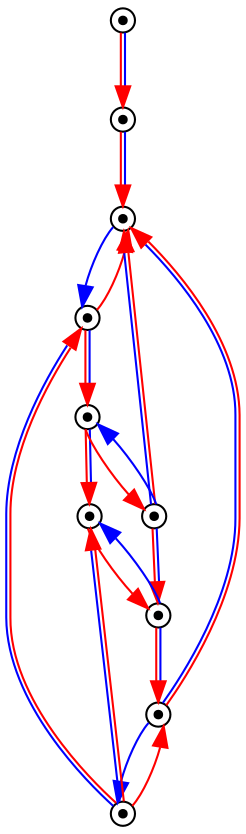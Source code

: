 digraph G {
Player1X1XGround0X1XSausage00X1XSausage10X1XIsland0X1XSausage20X1X		[ label="" shape=point peripheries=2 ];
Player1X1XGround0X1XSausage01X2XSausage10X1XIsland0X1XSausage20X1X		[ label="" shape=point peripheries=2 ];
Player1X1XGround0X1XSausage01X2XSausage10X1XIsland2X1XSausage20X1X		[ label="" shape=point peripheries=2 ];
Player1X1XGround0X1XSausage01X2XSausage10X1XIsland2X1XSausage22X1X		[ label="" shape=point peripheries=2 ];
Player1X1XGround0X1XSausage01X2XSausage12X1XIsland2X1XSausage22X1X		[ label="" shape=point peripheries=2 ];
Player1X1XGround0X1XSausage02X1XSausage12X1XIsland2X1XSausage22X1X		[ label="" shape=point peripheries=2 ];
Player1X1XGround0X1XSausage01X2XSausage12X1XIsland2X1XSausage20X1X		[ label="" shape=point peripheries=2 ];
Player1X1XGround0X1XSausage02X1XSausage12X1XIsland2X1XSausage20X1X		[ label="" shape=point peripheries=2 ];
Player1X1XGround0X1XSausage02X1XSausage10X1XIsland2X1XSausage20X1X		[ label="" shape=point peripheries=2 ];
Player1X1XGround0X1XSausage02X1XSausage10X1XIsland2X1XSausage22X1X		[ label="" shape=point peripheries=2 ];
	"Player1X1XGround0X1XSausage00X1XSausage10X1XIsland0X1XSausage20X1X" -> "Player1X1XGround0X1XSausage01X2XSausage10X1XIsland0X1XSausage20X1X"[ color="red:blue" ];
	"Player1X1XGround0X1XSausage01X2XSausage10X1XIsland0X1XSausage20X1X" -> "Player1X1XGround0X1XSausage01X2XSausage10X1XIsland2X1XSausage20X1X"[ color="red:blue" ];
	"Player1X1XGround0X1XSausage01X2XSausage10X1XIsland2X1XSausage20X1X" -> "Player1X1XGround0X1XSausage01X2XSausage10X1XIsland2X1XSausage22X1X"[ color=blue ];
	"Player1X1XGround0X1XSausage01X2XSausage10X1XIsland2X1XSausage22X1X" -> "Player1X1XGround0X1XSausage01X2XSausage12X1XIsland2X1XSausage22X1X"[ color="red:blue" ];
	"Player1X1XGround0X1XSausage01X2XSausage10X1XIsland2X1XSausage22X1X" -> "Player1X1XGround0X1XSausage01X2XSausage10X1XIsland2X1XSausage20X1X"[ color=red ];
	"Player1X1XGround0X1XSausage01X2XSausage12X1XIsland2X1XSausage22X1X" -> "Player1X1XGround0X1XSausage02X1XSausage12X1XIsland2X1XSausage22X1X"[ color="red:blue" ];
	"Player1X1XGround0X1XSausage01X2XSausage12X1XIsland2X1XSausage22X1X" -> "Player1X1XGround0X1XSausage01X2XSausage12X1XIsland2X1XSausage20X1X"[ color=red ];
	"Player1X1XGround0X1XSausage02X1XSausage12X1XIsland2X1XSausage22X1X" -> "Player1X1XGround0X1XSausage02X1XSausage12X1XIsland2X1XSausage20X1X"[ color=red ];
	"Player1X1XGround0X1XSausage01X2XSausage12X1XIsland2X1XSausage20X1X" -> "Player1X1XGround0X1XSausage02X1XSausage12X1XIsland2X1XSausage20X1X"[ color="red:blue" ];
	"Player1X1XGround0X1XSausage01X2XSausage12X1XIsland2X1XSausage20X1X" -> "Player1X1XGround0X1XSausage01X2XSausage10X1XIsland2X1XSausage20X1X"[ color="red:blue" ];
	"Player1X1XGround0X1XSausage01X2XSausage12X1XIsland2X1XSausage20X1X" -> "Player1X1XGround0X1XSausage01X2XSausage12X1XIsland2X1XSausage22X1X"[ color=blue ];
	"Player1X1XGround0X1XSausage02X1XSausage12X1XIsland2X1XSausage20X1X" -> "Player1X1XGround0X1XSausage02X1XSausage10X1XIsland2X1XSausage20X1X"[ color="red:blue" ];
	"Player1X1XGround0X1XSausage02X1XSausage12X1XIsland2X1XSausage20X1X" -> "Player1X1XGround0X1XSausage02X1XSausage12X1XIsland2X1XSausage22X1X"[ color=blue ];
	"Player1X1XGround0X1XSausage02X1XSausage10X1XIsland2X1XSausage20X1X" -> "Player1X1XGround0X1XSausage01X2XSausage10X1XIsland2X1XSausage20X1X"[ color="red:blue" ];
	"Player1X1XGround0X1XSausage02X1XSausage10X1XIsland2X1XSausage20X1X" -> "Player1X1XGround0X1XSausage02X1XSausage10X1XIsland2X1XSausage22X1X"[ color=blue ];
	"Player1X1XGround0X1XSausage02X1XSausage10X1XIsland2X1XSausage22X1X" -> "Player1X1XGround0X1XSausage01X2XSausage10X1XIsland2X1XSausage22X1X"[ color="red:blue" ];
	"Player1X1XGround0X1XSausage02X1XSausage10X1XIsland2X1XSausage22X1X" -> "Player1X1XGround0X1XSausage02X1XSausage12X1XIsland2X1XSausage22X1X"[ color="red:blue" ];
	"Player1X1XGround0X1XSausage02X1XSausage10X1XIsland2X1XSausage22X1X" -> "Player1X1XGround0X1XSausage02X1XSausage10X1XIsland2X1XSausage20X1X"[ color=red ];
}